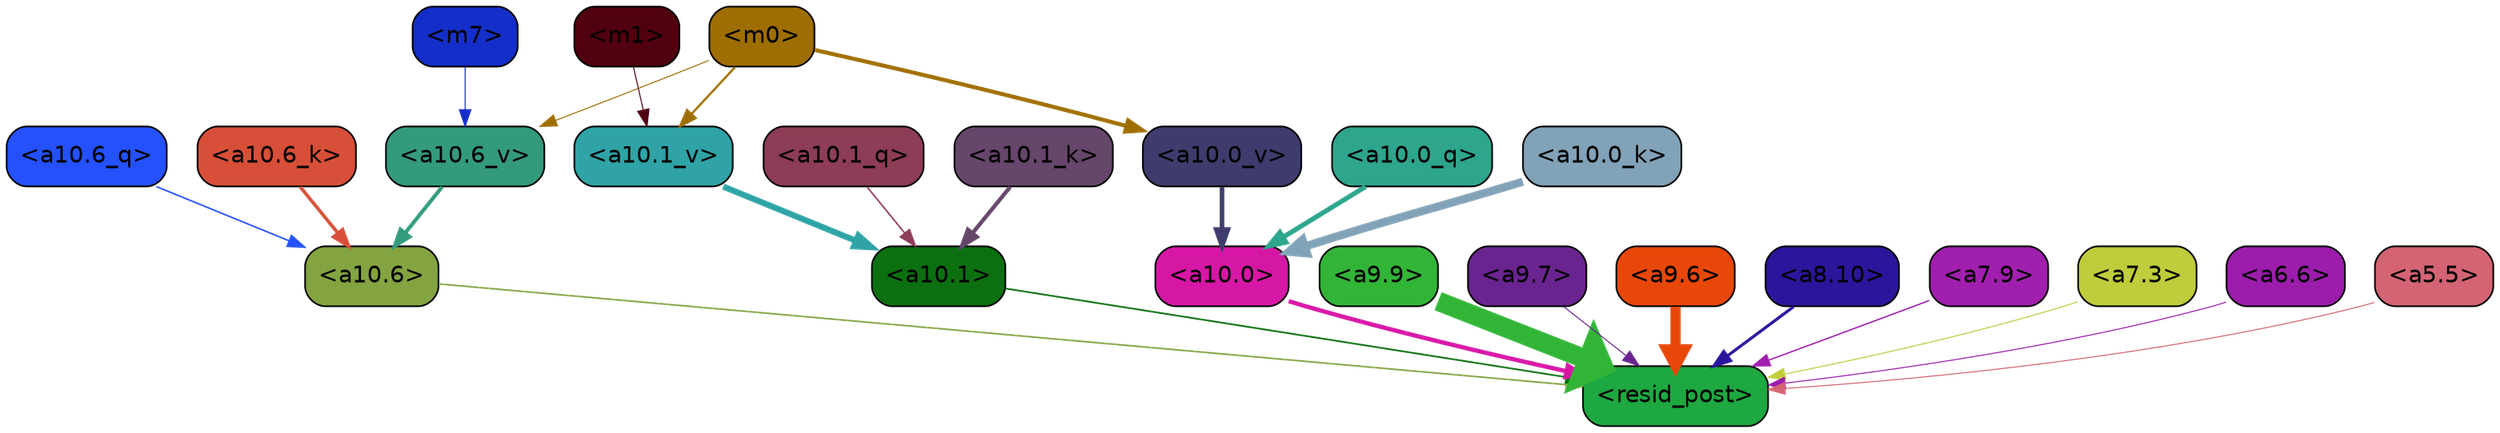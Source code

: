 strict digraph "" {
	graph [bgcolor=transparent,
		layout=dot,
		overlap=false,
		splines=true
	];
	"<a10.6>"	[color=black,
		fillcolor="#83a441",
		fontname=Helvetica,
		shape=box,
		style="filled, rounded"];
	"<resid_post>"	[color=black,
		fillcolor="#1da841",
		fontname=Helvetica,
		shape=box,
		style="filled, rounded"];
	"<a10.6>" -> "<resid_post>"	[color="#83a441",
		penwidth=0.9498605728149414];
	"<a10.1>"	[color=black,
		fillcolor="#0c7011",
		fontname=Helvetica,
		shape=box,
		style="filled, rounded"];
	"<a10.1>" -> "<resid_post>"	[color="#0c7011",
		penwidth=1.0084514617919922];
	"<a10.0>"	[color=black,
		fillcolor="#d617a6",
		fontname=Helvetica,
		shape=box,
		style="filled, rounded"];
	"<a10.0>" -> "<resid_post>"	[color="#d617a6",
		penwidth=2.5814952850341797];
	"<a9.9>"	[color=black,
		fillcolor="#32b537",
		fontname=Helvetica,
		shape=box,
		style="filled, rounded"];
	"<a9.9>" -> "<resid_post>"	[color="#32b537",
		penwidth=11.610888481140137];
	"<a9.7>"	[color=black,
		fillcolor="#6a2490",
		fontname=Helvetica,
		shape=box,
		style="filled, rounded"];
	"<a9.7>" -> "<resid_post>"	[color="#6a2490",
		penwidth=0.6];
	"<a9.6>"	[color=black,
		fillcolor="#e74709",
		fontname=Helvetica,
		shape=box,
		style="filled, rounded"];
	"<a9.6>" -> "<resid_post>"	[color="#e74709",
		penwidth=6.121421813964844];
	"<a8.10>"	[color=black,
		fillcolor="#2a169a",
		fontname=Helvetica,
		shape=box,
		style="filled, rounded"];
	"<a8.10>" -> "<resid_post>"	[color="#2a169a",
		penwidth=1.7841739654541016];
	"<a7.9>"	[color=black,
		fillcolor="#a11fae",
		fontname=Helvetica,
		shape=box,
		style="filled, rounded"];
	"<a7.9>" -> "<resid_post>"	[color="#a11fae",
		penwidth=0.8109169006347656];
	"<a7.3>"	[color=black,
		fillcolor="#bfcc3b",
		fontname=Helvetica,
		shape=box,
		style="filled, rounded"];
	"<a7.3>" -> "<resid_post>"	[color="#bfcc3b",
		penwidth=0.6];
	"<a6.6>"	[color=black,
		fillcolor="#9c1dac",
		fontname=Helvetica,
		shape=box,
		style="filled, rounded"];
	"<a6.6>" -> "<resid_post>"	[color="#9c1dac",
		penwidth=0.6];
	"<a5.5>"	[color=black,
		fillcolor="#d46473",
		fontname=Helvetica,
		shape=box,
		style="filled, rounded"];
	"<a5.5>" -> "<resid_post>"	[color="#d46473",
		penwidth=0.6];
	"<a10.6_q>"	[color=black,
		fillcolor="#2451fc",
		fontname=Helvetica,
		shape=box,
		style="filled, rounded"];
	"<a10.6_q>" -> "<a10.6>"	[color="#2451fc",
		penwidth=0.9244728088378906];
	"<a10.1_q>"	[color=black,
		fillcolor="#8d3d55",
		fontname=Helvetica,
		shape=box,
		style="filled, rounded"];
	"<a10.1_q>" -> "<a10.1>"	[color="#8d3d55",
		penwidth=0.9268798828125];
	"<a10.0_q>"	[color=black,
		fillcolor="#2ea58d",
		fontname=Helvetica,
		shape=box,
		style="filled, rounded"];
	"<a10.0_q>" -> "<a10.0>"	[color="#2ea58d",
		penwidth=2.905670166015625];
	"<a10.6_k>"	[color=black,
		fillcolor="#d74f38",
		fontname=Helvetica,
		shape=box,
		style="filled, rounded"];
	"<a10.6_k>" -> "<a10.6>"	[color="#d74f38",
		penwidth=2.0319366455078125];
	"<a10.1_k>"	[color=black,
		fillcolor="#66466b",
		fontname=Helvetica,
		shape=box,
		style="filled, rounded"];
	"<a10.1_k>" -> "<a10.1>"	[color="#66466b",
		penwidth=2.4037628173828125];
	"<a10.0_k>"	[color=black,
		fillcolor="#81a2b7",
		fontname=Helvetica,
		shape=box,
		style="filled, rounded"];
	"<a10.0_k>" -> "<a10.0>"	[color="#81a2b7",
		penwidth=4.9319305419921875];
	"<a10.6_v>"	[color=black,
		fillcolor="#349a7d",
		fontname=Helvetica,
		shape=box,
		style="filled, rounded"];
	"<a10.6_v>" -> "<a10.6>"	[color="#349a7d",
		penwidth=2.290935516357422];
	"<a10.1_v>"	[color=black,
		fillcolor="#2fa3a6",
		fontname=Helvetica,
		shape=box,
		style="filled, rounded"];
	"<a10.1_v>" -> "<a10.1>"	[color="#2fa3a6",
		penwidth=3.6398468017578125];
	"<a10.0_v>"	[color=black,
		fillcolor="#3e3c6c",
		fontname=Helvetica,
		shape=box,
		style="filled, rounded"];
	"<a10.0_v>" -> "<a10.0>"	[color="#3e3c6c",
		penwidth=2.7666168212890625];
	"<m7>"	[color=black,
		fillcolor="#142ec9",
		fontname=Helvetica,
		shape=box,
		style="filled, rounded"];
	"<m7>" -> "<a10.6_v>"	[color="#142ec9",
		penwidth=0.6];
	"<m0>"	[color=black,
		fillcolor="#9f6e03",
		fontname=Helvetica,
		shape=box,
		style="filled, rounded"];
	"<m0>" -> "<a10.6_v>"	[color="#9f6e03",
		penwidth=0.6];
	"<m0>" -> "<a10.1_v>"	[color="#9f6e03",
		penwidth=1.3360328674316406];
	"<m0>" -> "<a10.0_v>"	[color="#9f6e03",
		penwidth=2.4083595275878906];
	"<m1>"	[color=black,
		fillcolor="#51000f",
		fontname=Helvetica,
		shape=box,
		style="filled, rounded"];
	"<m1>" -> "<a10.1_v>"	[color="#51000f",
		penwidth=0.6];
}
